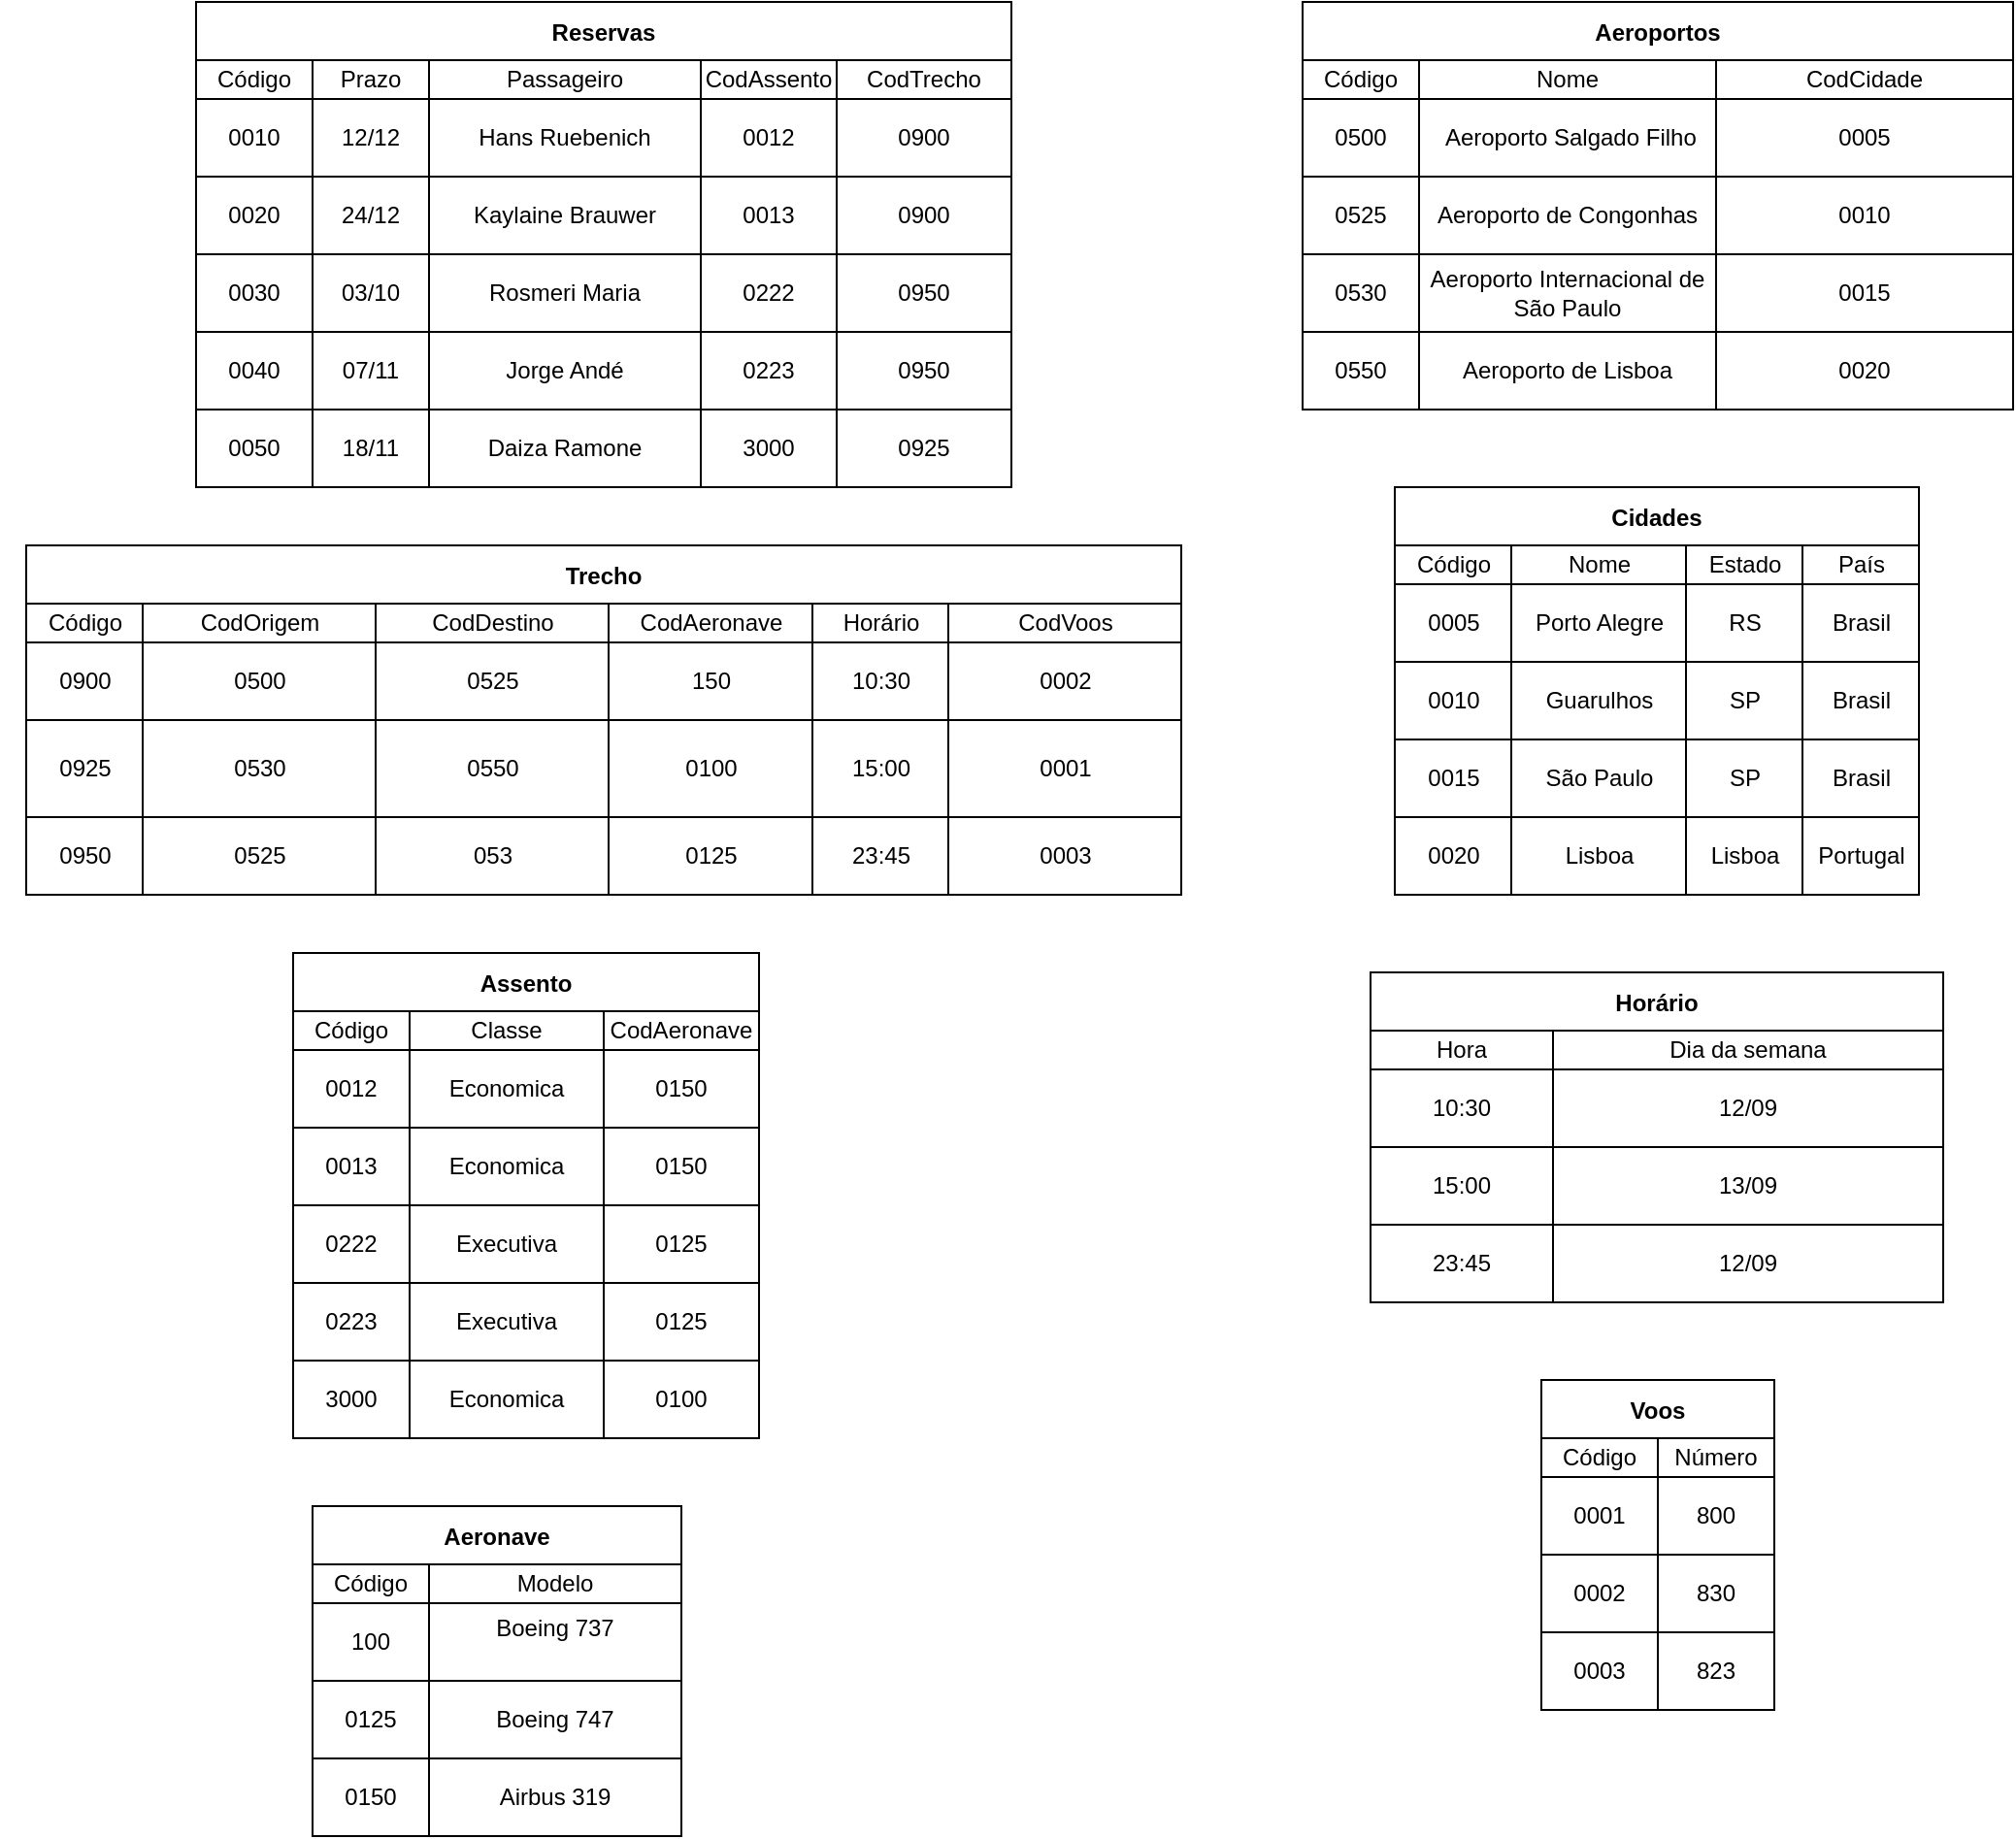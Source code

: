 <mxfile version="14.9.6" type="github">
  <diagram id="dXOyBvdYNV0iGRBSRjgq" name="Page-1">
    <mxGraphModel dx="1187" dy="1837" grid="1" gridSize="10" guides="1" tooltips="1" connect="1" arrows="1" fold="1" page="1" pageScale="1" pageWidth="827" pageHeight="1169" math="0" shadow="0">
      <root>
        <mxCell id="0" />
        <mxCell id="1" parent="0" />
        <mxCell id="HeZseM4yFX7pQYepmPdF-14" value="Reservas" style="shape=table;startSize=30;container=1;collapsible=0;childLayout=tableLayout;fontStyle=1;align=center;pointerEvents=1;" parent="1" vertex="1">
          <mxGeometry x="420" y="-360" width="420" height="250" as="geometry" />
        </mxCell>
        <mxCell id="HeZseM4yFX7pQYepmPdF-58" style="shape=partialRectangle;html=1;whiteSpace=wrap;collapsible=0;dropTarget=0;pointerEvents=0;fillColor=none;top=0;left=0;bottom=0;right=0;points=[[0,0.5],[1,0.5]];portConstraint=eastwest;" parent="HeZseM4yFX7pQYepmPdF-14" vertex="1">
          <mxGeometry y="30" width="420" height="20" as="geometry" />
        </mxCell>
        <mxCell id="HeZseM4yFX7pQYepmPdF-59" value="Código" style="shape=partialRectangle;html=1;whiteSpace=wrap;connectable=0;fillColor=none;top=0;left=0;bottom=0;right=0;overflow=hidden;pointerEvents=1;" parent="HeZseM4yFX7pQYepmPdF-58" vertex="1">
          <mxGeometry width="60" height="20" as="geometry" />
        </mxCell>
        <mxCell id="HeZseM4yFX7pQYepmPdF-60" value="Prazo" style="shape=partialRectangle;html=1;whiteSpace=wrap;connectable=0;fillColor=none;top=0;left=0;bottom=0;right=0;overflow=hidden;pointerEvents=1;" parent="HeZseM4yFX7pQYepmPdF-58" vertex="1">
          <mxGeometry x="60" width="60" height="20" as="geometry" />
        </mxCell>
        <mxCell id="HeZseM4yFX7pQYepmPdF-61" value="Passageiro" style="shape=partialRectangle;html=1;whiteSpace=wrap;connectable=0;fillColor=none;top=0;left=0;bottom=0;right=0;overflow=hidden;pointerEvents=1;" parent="HeZseM4yFX7pQYepmPdF-58" vertex="1">
          <mxGeometry x="120" width="140" height="20" as="geometry" />
        </mxCell>
        <mxCell id="HeZseM4yFX7pQYepmPdF-62" value="CodAssento" style="shape=partialRectangle;html=1;whiteSpace=wrap;connectable=0;fillColor=none;top=0;left=0;bottom=0;right=0;overflow=hidden;pointerEvents=1;" parent="HeZseM4yFX7pQYepmPdF-58" vertex="1">
          <mxGeometry x="260" width="70" height="20" as="geometry" />
        </mxCell>
        <mxCell id="HeZseM4yFX7pQYepmPdF-193" value="CodTrecho" style="shape=partialRectangle;html=1;whiteSpace=wrap;connectable=0;fillColor=none;top=0;left=0;bottom=0;right=0;overflow=hidden;pointerEvents=1;" parent="HeZseM4yFX7pQYepmPdF-58" vertex="1">
          <mxGeometry x="330" width="90" height="20" as="geometry" />
        </mxCell>
        <mxCell id="HeZseM4yFX7pQYepmPdF-15" value="" style="shape=partialRectangle;html=1;whiteSpace=wrap;collapsible=0;dropTarget=0;pointerEvents=0;fillColor=none;top=0;left=0;bottom=0;right=0;points=[[0,0.5],[1,0.5]];portConstraint=eastwest;" parent="HeZseM4yFX7pQYepmPdF-14" vertex="1">
          <mxGeometry y="50" width="420" height="40" as="geometry" />
        </mxCell>
        <mxCell id="HeZseM4yFX7pQYepmPdF-52" value="0010" style="shape=partialRectangle;html=1;whiteSpace=wrap;connectable=0;fillColor=none;top=0;left=0;bottom=0;right=0;overflow=hidden;pointerEvents=1;" parent="HeZseM4yFX7pQYepmPdF-15" vertex="1">
          <mxGeometry width="60" height="40" as="geometry" />
        </mxCell>
        <mxCell id="HeZseM4yFX7pQYepmPdF-55" value="12/12" style="shape=partialRectangle;html=1;whiteSpace=wrap;connectable=0;fillColor=none;top=0;left=0;bottom=0;right=0;overflow=hidden;pointerEvents=1;" parent="HeZseM4yFX7pQYepmPdF-15" vertex="1">
          <mxGeometry x="60" width="60" height="40" as="geometry" />
        </mxCell>
        <mxCell id="HeZseM4yFX7pQYepmPdF-17" value="Hans Ruebenich" style="shape=partialRectangle;html=1;whiteSpace=wrap;connectable=0;fillColor=none;top=0;left=0;bottom=0;right=0;overflow=hidden;pointerEvents=1;" parent="HeZseM4yFX7pQYepmPdF-15" vertex="1">
          <mxGeometry x="120" width="140" height="40" as="geometry" />
        </mxCell>
        <mxCell id="HeZseM4yFX7pQYepmPdF-63" value="0012" style="shape=partialRectangle;html=1;whiteSpace=wrap;connectable=0;fillColor=none;top=0;left=0;bottom=0;right=0;overflow=hidden;pointerEvents=1;" parent="HeZseM4yFX7pQYepmPdF-15" vertex="1">
          <mxGeometry x="260" width="70" height="40" as="geometry" />
        </mxCell>
        <mxCell id="HeZseM4yFX7pQYepmPdF-194" value="0900" style="shape=partialRectangle;html=1;whiteSpace=wrap;connectable=0;fillColor=none;top=0;left=0;bottom=0;right=0;overflow=hidden;pointerEvents=1;" parent="HeZseM4yFX7pQYepmPdF-15" vertex="1">
          <mxGeometry x="330" width="90" height="40" as="geometry" />
        </mxCell>
        <mxCell id="HeZseM4yFX7pQYepmPdF-19" value="" style="shape=partialRectangle;html=1;whiteSpace=wrap;collapsible=0;dropTarget=0;pointerEvents=0;fillColor=none;top=0;left=0;bottom=0;right=0;points=[[0,0.5],[1,0.5]];portConstraint=eastwest;" parent="HeZseM4yFX7pQYepmPdF-14" vertex="1">
          <mxGeometry y="90" width="420" height="40" as="geometry" />
        </mxCell>
        <mxCell id="HeZseM4yFX7pQYepmPdF-53" value="0020" style="shape=partialRectangle;html=1;whiteSpace=wrap;connectable=0;fillColor=none;top=0;left=0;bottom=0;right=0;overflow=hidden;pointerEvents=1;" parent="HeZseM4yFX7pQYepmPdF-19" vertex="1">
          <mxGeometry width="60" height="40" as="geometry" />
        </mxCell>
        <mxCell id="HeZseM4yFX7pQYepmPdF-56" value="24/12" style="shape=partialRectangle;html=1;whiteSpace=wrap;connectable=0;fillColor=none;top=0;left=0;bottom=0;right=0;overflow=hidden;pointerEvents=1;" parent="HeZseM4yFX7pQYepmPdF-19" vertex="1">
          <mxGeometry x="60" width="60" height="40" as="geometry" />
        </mxCell>
        <mxCell id="HeZseM4yFX7pQYepmPdF-21" value="Kaylaine Brauwer" style="shape=partialRectangle;html=1;whiteSpace=wrap;connectable=0;fillColor=none;top=0;left=0;bottom=0;right=0;overflow=hidden;pointerEvents=1;" parent="HeZseM4yFX7pQYepmPdF-19" vertex="1">
          <mxGeometry x="120" width="140" height="40" as="geometry" />
        </mxCell>
        <mxCell id="HeZseM4yFX7pQYepmPdF-64" value="0013" style="shape=partialRectangle;html=1;whiteSpace=wrap;connectable=0;fillColor=none;top=0;left=0;bottom=0;right=0;overflow=hidden;pointerEvents=1;" parent="HeZseM4yFX7pQYepmPdF-19" vertex="1">
          <mxGeometry x="260" width="70" height="40" as="geometry" />
        </mxCell>
        <mxCell id="HeZseM4yFX7pQYepmPdF-195" value="0900" style="shape=partialRectangle;html=1;whiteSpace=wrap;connectable=0;fillColor=none;top=0;left=0;bottom=0;right=0;overflow=hidden;pointerEvents=1;" parent="HeZseM4yFX7pQYepmPdF-19" vertex="1">
          <mxGeometry x="330" width="90" height="40" as="geometry" />
        </mxCell>
        <mxCell id="HeZseM4yFX7pQYepmPdF-212" style="shape=partialRectangle;html=1;whiteSpace=wrap;collapsible=0;dropTarget=0;pointerEvents=0;fillColor=none;top=0;left=0;bottom=0;right=0;points=[[0,0.5],[1,0.5]];portConstraint=eastwest;" parent="HeZseM4yFX7pQYepmPdF-14" vertex="1">
          <mxGeometry y="130" width="420" height="40" as="geometry" />
        </mxCell>
        <mxCell id="HeZseM4yFX7pQYepmPdF-213" value="0030" style="shape=partialRectangle;html=1;whiteSpace=wrap;connectable=0;fillColor=none;top=0;left=0;bottom=0;right=0;overflow=hidden;pointerEvents=1;" parent="HeZseM4yFX7pQYepmPdF-212" vertex="1">
          <mxGeometry width="60" height="40" as="geometry" />
        </mxCell>
        <mxCell id="HeZseM4yFX7pQYepmPdF-214" value="03/10" style="shape=partialRectangle;html=1;whiteSpace=wrap;connectable=0;fillColor=none;top=0;left=0;bottom=0;right=0;overflow=hidden;pointerEvents=1;" parent="HeZseM4yFX7pQYepmPdF-212" vertex="1">
          <mxGeometry x="60" width="60" height="40" as="geometry" />
        </mxCell>
        <mxCell id="HeZseM4yFX7pQYepmPdF-215" value="Rosmeri Maria" style="shape=partialRectangle;html=1;whiteSpace=wrap;connectable=0;fillColor=none;top=0;left=0;bottom=0;right=0;overflow=hidden;pointerEvents=1;" parent="HeZseM4yFX7pQYepmPdF-212" vertex="1">
          <mxGeometry x="120" width="140" height="40" as="geometry" />
        </mxCell>
        <mxCell id="HeZseM4yFX7pQYepmPdF-216" value="0222" style="shape=partialRectangle;html=1;whiteSpace=wrap;connectable=0;fillColor=none;top=0;left=0;bottom=0;right=0;overflow=hidden;pointerEvents=1;" parent="HeZseM4yFX7pQYepmPdF-212" vertex="1">
          <mxGeometry x="260" width="70" height="40" as="geometry" />
        </mxCell>
        <mxCell id="HeZseM4yFX7pQYepmPdF-217" value="0950" style="shape=partialRectangle;html=1;whiteSpace=wrap;connectable=0;fillColor=none;top=0;left=0;bottom=0;right=0;overflow=hidden;pointerEvents=1;" parent="HeZseM4yFX7pQYepmPdF-212" vertex="1">
          <mxGeometry x="330" width="90" height="40" as="geometry" />
        </mxCell>
        <mxCell id="HeZseM4yFX7pQYepmPdF-218" style="shape=partialRectangle;html=1;whiteSpace=wrap;collapsible=0;dropTarget=0;pointerEvents=0;fillColor=none;top=0;left=0;bottom=0;right=0;points=[[0,0.5],[1,0.5]];portConstraint=eastwest;" parent="HeZseM4yFX7pQYepmPdF-14" vertex="1">
          <mxGeometry y="170" width="420" height="40" as="geometry" />
        </mxCell>
        <mxCell id="HeZseM4yFX7pQYepmPdF-219" value="0040" style="shape=partialRectangle;html=1;whiteSpace=wrap;connectable=0;fillColor=none;top=0;left=0;bottom=0;right=0;overflow=hidden;pointerEvents=1;" parent="HeZseM4yFX7pQYepmPdF-218" vertex="1">
          <mxGeometry width="60" height="40" as="geometry" />
        </mxCell>
        <mxCell id="HeZseM4yFX7pQYepmPdF-220" value="07/11" style="shape=partialRectangle;html=1;whiteSpace=wrap;connectable=0;fillColor=none;top=0;left=0;bottom=0;right=0;overflow=hidden;pointerEvents=1;" parent="HeZseM4yFX7pQYepmPdF-218" vertex="1">
          <mxGeometry x="60" width="60" height="40" as="geometry" />
        </mxCell>
        <mxCell id="HeZseM4yFX7pQYepmPdF-221" value="Jorge Andé" style="shape=partialRectangle;html=1;whiteSpace=wrap;connectable=0;fillColor=none;top=0;left=0;bottom=0;right=0;overflow=hidden;pointerEvents=1;" parent="HeZseM4yFX7pQYepmPdF-218" vertex="1">
          <mxGeometry x="120" width="140" height="40" as="geometry" />
        </mxCell>
        <mxCell id="HeZseM4yFX7pQYepmPdF-222" value="0223" style="shape=partialRectangle;html=1;whiteSpace=wrap;connectable=0;fillColor=none;top=0;left=0;bottom=0;right=0;overflow=hidden;pointerEvents=1;" parent="HeZseM4yFX7pQYepmPdF-218" vertex="1">
          <mxGeometry x="260" width="70" height="40" as="geometry" />
        </mxCell>
        <mxCell id="HeZseM4yFX7pQYepmPdF-223" value="0950" style="shape=partialRectangle;html=1;whiteSpace=wrap;connectable=0;fillColor=none;top=0;left=0;bottom=0;right=0;overflow=hidden;pointerEvents=1;" parent="HeZseM4yFX7pQYepmPdF-218" vertex="1">
          <mxGeometry x="330" width="90" height="40" as="geometry" />
        </mxCell>
        <mxCell id="HeZseM4yFX7pQYepmPdF-224" style="shape=partialRectangle;html=1;whiteSpace=wrap;collapsible=0;dropTarget=0;pointerEvents=0;fillColor=none;top=0;left=0;bottom=0;right=0;points=[[0,0.5],[1,0.5]];portConstraint=eastwest;" parent="HeZseM4yFX7pQYepmPdF-14" vertex="1">
          <mxGeometry y="210" width="420" height="40" as="geometry" />
        </mxCell>
        <mxCell id="HeZseM4yFX7pQYepmPdF-225" value="0050" style="shape=partialRectangle;html=1;whiteSpace=wrap;connectable=0;fillColor=none;top=0;left=0;bottom=0;right=0;overflow=hidden;pointerEvents=1;" parent="HeZseM4yFX7pQYepmPdF-224" vertex="1">
          <mxGeometry width="60" height="40" as="geometry" />
        </mxCell>
        <mxCell id="HeZseM4yFX7pQYepmPdF-226" value="18/11" style="shape=partialRectangle;html=1;whiteSpace=wrap;connectable=0;fillColor=none;top=0;left=0;bottom=0;right=0;overflow=hidden;pointerEvents=1;" parent="HeZseM4yFX7pQYepmPdF-224" vertex="1">
          <mxGeometry x="60" width="60" height="40" as="geometry" />
        </mxCell>
        <mxCell id="HeZseM4yFX7pQYepmPdF-227" value="Daiza Ramone" style="shape=partialRectangle;html=1;whiteSpace=wrap;connectable=0;fillColor=none;top=0;left=0;bottom=0;right=0;overflow=hidden;pointerEvents=1;" parent="HeZseM4yFX7pQYepmPdF-224" vertex="1">
          <mxGeometry x="120" width="140" height="40" as="geometry" />
        </mxCell>
        <mxCell id="HeZseM4yFX7pQYepmPdF-228" value="3000" style="shape=partialRectangle;html=1;whiteSpace=wrap;connectable=0;fillColor=none;top=0;left=0;bottom=0;right=0;overflow=hidden;pointerEvents=1;" parent="HeZseM4yFX7pQYepmPdF-224" vertex="1">
          <mxGeometry x="260" width="70" height="40" as="geometry" />
        </mxCell>
        <mxCell id="HeZseM4yFX7pQYepmPdF-229" value="0925" style="shape=partialRectangle;html=1;whiteSpace=wrap;connectable=0;fillColor=none;top=0;left=0;bottom=0;right=0;overflow=hidden;pointerEvents=1;" parent="HeZseM4yFX7pQYepmPdF-224" vertex="1">
          <mxGeometry x="330" width="90" height="40" as="geometry" />
        </mxCell>
        <mxCell id="HeZseM4yFX7pQYepmPdF-31" value="" style="shape=partialRectangle;html=1;whiteSpace=wrap;collapsible=0;dropTarget=0;pointerEvents=0;fillColor=none;top=0;left=0;bottom=0;right=0;points=[[0,0.5],[1,0.5]];portConstraint=eastwest;" parent="1" vertex="1">
          <mxGeometry x="320" y="190" width="180" height="40" as="geometry" />
        </mxCell>
        <mxCell id="HeZseM4yFX7pQYepmPdF-32" value="" style="shape=partialRectangle;html=1;whiteSpace=wrap;connectable=0;fillColor=none;top=0;left=0;bottom=0;right=0;overflow=hidden;pointerEvents=1;" parent="HeZseM4yFX7pQYepmPdF-31" vertex="1">
          <mxGeometry width="60" height="40" as="geometry" />
        </mxCell>
        <mxCell id="HeZseM4yFX7pQYepmPdF-33" value="" style="shape=partialRectangle;html=1;whiteSpace=wrap;connectable=0;fillColor=none;top=0;left=0;bottom=0;right=0;overflow=hidden;pointerEvents=1;" parent="HeZseM4yFX7pQYepmPdF-31" vertex="1">
          <mxGeometry x="60" width="60" height="40" as="geometry" />
        </mxCell>
        <mxCell id="HeZseM4yFX7pQYepmPdF-34" value="" style="shape=partialRectangle;html=1;whiteSpace=wrap;connectable=0;fillColor=none;top=0;left=0;bottom=0;right=0;overflow=hidden;pointerEvents=1;" parent="HeZseM4yFX7pQYepmPdF-31" vertex="1">
          <mxGeometry x="120" width="60" height="40" as="geometry" />
        </mxCell>
        <mxCell id="HeZseM4yFX7pQYepmPdF-48" value="" style="shape=partialRectangle;html=1;whiteSpace=wrap;collapsible=0;dropTarget=0;pointerEvents=0;fillColor=none;top=0;left=0;bottom=0;right=0;points=[[0,0.5],[1,0.5]];portConstraint=eastwest;" parent="1" vertex="1">
          <mxGeometry x="440" y="380" width="180" height="40" as="geometry" />
        </mxCell>
        <mxCell id="HeZseM4yFX7pQYepmPdF-49" value="" style="shape=partialRectangle;html=1;whiteSpace=wrap;connectable=0;fillColor=none;top=0;left=0;bottom=0;right=0;overflow=hidden;pointerEvents=1;" parent="HeZseM4yFX7pQYepmPdF-48" vertex="1">
          <mxGeometry width="60" height="40" as="geometry" />
        </mxCell>
        <mxCell id="HeZseM4yFX7pQYepmPdF-50" value="" style="shape=partialRectangle;html=1;whiteSpace=wrap;connectable=0;fillColor=none;top=0;left=0;bottom=0;right=0;overflow=hidden;pointerEvents=1;" parent="HeZseM4yFX7pQYepmPdF-48" vertex="1">
          <mxGeometry x="60" width="60" height="40" as="geometry" />
        </mxCell>
        <mxCell id="HeZseM4yFX7pQYepmPdF-51" value="" style="shape=partialRectangle;html=1;whiteSpace=wrap;connectable=0;fillColor=none;top=0;left=0;bottom=0;right=0;overflow=hidden;pointerEvents=1;" parent="HeZseM4yFX7pQYepmPdF-48" vertex="1">
          <mxGeometry x="120" width="60" height="40" as="geometry" />
        </mxCell>
        <mxCell id="HeZseM4yFX7pQYepmPdF-65" value="Assento" style="shape=table;startSize=30;container=1;collapsible=0;childLayout=tableLayout;fontStyle=1;align=center;pointerEvents=1;" parent="1" vertex="1">
          <mxGeometry x="470" y="130" width="240" height="250" as="geometry" />
        </mxCell>
        <mxCell id="HeZseM4yFX7pQYepmPdF-66" style="shape=partialRectangle;html=1;whiteSpace=wrap;collapsible=0;dropTarget=0;pointerEvents=0;fillColor=none;top=0;left=0;bottom=0;right=0;points=[[0,0.5],[1,0.5]];portConstraint=eastwest;" parent="HeZseM4yFX7pQYepmPdF-65" vertex="1">
          <mxGeometry y="30" width="240" height="20" as="geometry" />
        </mxCell>
        <mxCell id="HeZseM4yFX7pQYepmPdF-67" value="Código" style="shape=partialRectangle;html=1;whiteSpace=wrap;connectable=0;fillColor=none;top=0;left=0;bottom=0;right=0;overflow=hidden;pointerEvents=1;" parent="HeZseM4yFX7pQYepmPdF-66" vertex="1">
          <mxGeometry width="60" height="20" as="geometry" />
        </mxCell>
        <mxCell id="HeZseM4yFX7pQYepmPdF-68" value="Classe" style="shape=partialRectangle;html=1;whiteSpace=wrap;connectable=0;fillColor=none;top=0;left=0;bottom=0;right=0;overflow=hidden;pointerEvents=1;" parent="HeZseM4yFX7pQYepmPdF-66" vertex="1">
          <mxGeometry x="60" width="100" height="20" as="geometry" />
        </mxCell>
        <mxCell id="HeZseM4yFX7pQYepmPdF-69" value="CodAeronave" style="shape=partialRectangle;html=1;whiteSpace=wrap;connectable=0;fillColor=none;top=0;left=0;bottom=0;right=0;overflow=hidden;pointerEvents=1;" parent="HeZseM4yFX7pQYepmPdF-66" vertex="1">
          <mxGeometry x="160" width="80" height="20" as="geometry" />
        </mxCell>
        <mxCell id="HeZseM4yFX7pQYepmPdF-71" value="" style="shape=partialRectangle;html=1;whiteSpace=wrap;collapsible=0;dropTarget=0;pointerEvents=0;fillColor=none;top=0;left=0;bottom=0;right=0;points=[[0,0.5],[1,0.5]];portConstraint=eastwest;" parent="HeZseM4yFX7pQYepmPdF-65" vertex="1">
          <mxGeometry y="50" width="240" height="40" as="geometry" />
        </mxCell>
        <mxCell id="HeZseM4yFX7pQYepmPdF-72" value="0012" style="shape=partialRectangle;html=1;whiteSpace=wrap;connectable=0;fillColor=none;top=0;left=0;bottom=0;right=0;overflow=hidden;pointerEvents=1;" parent="HeZseM4yFX7pQYepmPdF-71" vertex="1">
          <mxGeometry width="60" height="40" as="geometry" />
        </mxCell>
        <mxCell id="HeZseM4yFX7pQYepmPdF-73" value="Economica" style="shape=partialRectangle;html=1;whiteSpace=wrap;connectable=0;fillColor=none;top=0;left=0;bottom=0;right=0;overflow=hidden;pointerEvents=1;" parent="HeZseM4yFX7pQYepmPdF-71" vertex="1">
          <mxGeometry x="60" width="100" height="40" as="geometry" />
        </mxCell>
        <mxCell id="HeZseM4yFX7pQYepmPdF-74" value="0150" style="shape=partialRectangle;html=1;whiteSpace=wrap;connectable=0;fillColor=none;top=0;left=0;bottom=0;right=0;overflow=hidden;pointerEvents=1;" parent="HeZseM4yFX7pQYepmPdF-71" vertex="1">
          <mxGeometry x="160" width="80" height="40" as="geometry" />
        </mxCell>
        <mxCell id="HeZseM4yFX7pQYepmPdF-76" value="" style="shape=partialRectangle;html=1;whiteSpace=wrap;collapsible=0;dropTarget=0;pointerEvents=0;fillColor=none;top=0;left=0;bottom=0;right=0;points=[[0,0.5],[1,0.5]];portConstraint=eastwest;" parent="HeZseM4yFX7pQYepmPdF-65" vertex="1">
          <mxGeometry y="90" width="240" height="40" as="geometry" />
        </mxCell>
        <mxCell id="HeZseM4yFX7pQYepmPdF-77" value="0013" style="shape=partialRectangle;html=1;whiteSpace=wrap;connectable=0;fillColor=none;top=0;left=0;bottom=0;right=0;overflow=hidden;pointerEvents=1;" parent="HeZseM4yFX7pQYepmPdF-76" vertex="1">
          <mxGeometry width="60" height="40" as="geometry" />
        </mxCell>
        <mxCell id="HeZseM4yFX7pQYepmPdF-78" value="Economica" style="shape=partialRectangle;html=1;whiteSpace=wrap;connectable=0;fillColor=none;top=0;left=0;bottom=0;right=0;overflow=hidden;pointerEvents=1;" parent="HeZseM4yFX7pQYepmPdF-76" vertex="1">
          <mxGeometry x="60" width="100" height="40" as="geometry" />
        </mxCell>
        <mxCell id="HeZseM4yFX7pQYepmPdF-79" value="0150" style="shape=partialRectangle;html=1;whiteSpace=wrap;connectable=0;fillColor=none;top=0;left=0;bottom=0;right=0;overflow=hidden;pointerEvents=1;" parent="HeZseM4yFX7pQYepmPdF-76" vertex="1">
          <mxGeometry x="160" width="80" height="40" as="geometry" />
        </mxCell>
        <mxCell id="HeZseM4yFX7pQYepmPdF-233" style="shape=partialRectangle;html=1;whiteSpace=wrap;collapsible=0;dropTarget=0;pointerEvents=0;fillColor=none;top=0;left=0;bottom=0;right=0;points=[[0,0.5],[1,0.5]];portConstraint=eastwest;" parent="HeZseM4yFX7pQYepmPdF-65" vertex="1">
          <mxGeometry y="130" width="240" height="40" as="geometry" />
        </mxCell>
        <mxCell id="HeZseM4yFX7pQYepmPdF-234" value="0222" style="shape=partialRectangle;html=1;whiteSpace=wrap;connectable=0;fillColor=none;top=0;left=0;bottom=0;right=0;overflow=hidden;pointerEvents=1;" parent="HeZseM4yFX7pQYepmPdF-233" vertex="1">
          <mxGeometry width="60" height="40" as="geometry" />
        </mxCell>
        <mxCell id="HeZseM4yFX7pQYepmPdF-235" value="Executiva" style="shape=partialRectangle;html=1;whiteSpace=wrap;connectable=0;fillColor=none;top=0;left=0;bottom=0;right=0;overflow=hidden;pointerEvents=1;" parent="HeZseM4yFX7pQYepmPdF-233" vertex="1">
          <mxGeometry x="60" width="100" height="40" as="geometry" />
        </mxCell>
        <mxCell id="HeZseM4yFX7pQYepmPdF-236" value="0125" style="shape=partialRectangle;html=1;whiteSpace=wrap;connectable=0;fillColor=none;top=0;left=0;bottom=0;right=0;overflow=hidden;pointerEvents=1;" parent="HeZseM4yFX7pQYepmPdF-233" vertex="1">
          <mxGeometry x="160" width="80" height="40" as="geometry" />
        </mxCell>
        <mxCell id="HeZseM4yFX7pQYepmPdF-237" style="shape=partialRectangle;html=1;whiteSpace=wrap;collapsible=0;dropTarget=0;pointerEvents=0;fillColor=none;top=0;left=0;bottom=0;right=0;points=[[0,0.5],[1,0.5]];portConstraint=eastwest;" parent="HeZseM4yFX7pQYepmPdF-65" vertex="1">
          <mxGeometry y="170" width="240" height="40" as="geometry" />
        </mxCell>
        <mxCell id="HeZseM4yFX7pQYepmPdF-238" value="0223" style="shape=partialRectangle;html=1;whiteSpace=wrap;connectable=0;fillColor=none;top=0;left=0;bottom=0;right=0;overflow=hidden;pointerEvents=1;" parent="HeZseM4yFX7pQYepmPdF-237" vertex="1">
          <mxGeometry width="60" height="40" as="geometry" />
        </mxCell>
        <mxCell id="HeZseM4yFX7pQYepmPdF-239" value="Executiva" style="shape=partialRectangle;html=1;whiteSpace=wrap;connectable=0;fillColor=none;top=0;left=0;bottom=0;right=0;overflow=hidden;pointerEvents=1;" parent="HeZseM4yFX7pQYepmPdF-237" vertex="1">
          <mxGeometry x="60" width="100" height="40" as="geometry" />
        </mxCell>
        <mxCell id="HeZseM4yFX7pQYepmPdF-240" value="0125" style="shape=partialRectangle;html=1;whiteSpace=wrap;connectable=0;fillColor=none;top=0;left=0;bottom=0;right=0;overflow=hidden;pointerEvents=1;" parent="HeZseM4yFX7pQYepmPdF-237" vertex="1">
          <mxGeometry x="160" width="80" height="40" as="geometry" />
        </mxCell>
        <mxCell id="HeZseM4yFX7pQYepmPdF-241" style="shape=partialRectangle;html=1;whiteSpace=wrap;collapsible=0;dropTarget=0;pointerEvents=0;fillColor=none;top=0;left=0;bottom=0;right=0;points=[[0,0.5],[1,0.5]];portConstraint=eastwest;" parent="HeZseM4yFX7pQYepmPdF-65" vertex="1">
          <mxGeometry y="210" width="240" height="40" as="geometry" />
        </mxCell>
        <mxCell id="HeZseM4yFX7pQYepmPdF-242" value="3000" style="shape=partialRectangle;html=1;whiteSpace=wrap;connectable=0;fillColor=none;top=0;left=0;bottom=0;right=0;overflow=hidden;pointerEvents=1;" parent="HeZseM4yFX7pQYepmPdF-241" vertex="1">
          <mxGeometry width="60" height="40" as="geometry" />
        </mxCell>
        <mxCell id="HeZseM4yFX7pQYepmPdF-243" value="Economica" style="shape=partialRectangle;html=1;whiteSpace=wrap;connectable=0;fillColor=none;top=0;left=0;bottom=0;right=0;overflow=hidden;pointerEvents=1;" parent="HeZseM4yFX7pQYepmPdF-241" vertex="1">
          <mxGeometry x="60" width="100" height="40" as="geometry" />
        </mxCell>
        <mxCell id="HeZseM4yFX7pQYepmPdF-244" value="0100" style="shape=partialRectangle;html=1;whiteSpace=wrap;connectable=0;fillColor=none;top=0;left=0;bottom=0;right=0;overflow=hidden;pointerEvents=1;" parent="HeZseM4yFX7pQYepmPdF-241" vertex="1">
          <mxGeometry x="160" width="80" height="40" as="geometry" />
        </mxCell>
        <mxCell id="HeZseM4yFX7pQYepmPdF-81" value="Aeronave" style="shape=table;startSize=30;container=1;collapsible=0;childLayout=tableLayout;fontStyle=1;align=center;pointerEvents=1;" parent="1" vertex="1">
          <mxGeometry x="480" y="415" width="190" height="170" as="geometry" />
        </mxCell>
        <mxCell id="HeZseM4yFX7pQYepmPdF-82" style="shape=partialRectangle;html=1;whiteSpace=wrap;collapsible=0;dropTarget=0;pointerEvents=0;fillColor=none;top=0;left=0;bottom=0;right=0;points=[[0,0.5],[1,0.5]];portConstraint=eastwest;" parent="HeZseM4yFX7pQYepmPdF-81" vertex="1">
          <mxGeometry y="30" width="190" height="20" as="geometry" />
        </mxCell>
        <mxCell id="HeZseM4yFX7pQYepmPdF-83" value="Código" style="shape=partialRectangle;html=1;whiteSpace=wrap;connectable=0;fillColor=none;top=0;left=0;bottom=0;right=0;overflow=hidden;pointerEvents=1;" parent="HeZseM4yFX7pQYepmPdF-82" vertex="1">
          <mxGeometry width="60" height="20" as="geometry" />
        </mxCell>
        <mxCell id="HeZseM4yFX7pQYepmPdF-84" value="Modelo" style="shape=partialRectangle;html=1;whiteSpace=wrap;connectable=0;fillColor=none;top=0;left=0;bottom=0;right=0;overflow=hidden;pointerEvents=1;" parent="HeZseM4yFX7pQYepmPdF-82" vertex="1">
          <mxGeometry x="60" width="130" height="20" as="geometry" />
        </mxCell>
        <mxCell id="HeZseM4yFX7pQYepmPdF-87" value="" style="shape=partialRectangle;html=1;whiteSpace=wrap;collapsible=0;dropTarget=0;pointerEvents=0;fillColor=none;top=0;left=0;bottom=0;right=0;points=[[0,0.5],[1,0.5]];portConstraint=eastwest;" parent="HeZseM4yFX7pQYepmPdF-81" vertex="1">
          <mxGeometry y="50" width="190" height="40" as="geometry" />
        </mxCell>
        <mxCell id="HeZseM4yFX7pQYepmPdF-88" value="100" style="shape=partialRectangle;html=1;whiteSpace=wrap;connectable=0;fillColor=none;top=0;left=0;bottom=0;right=0;overflow=hidden;pointerEvents=1;" parent="HeZseM4yFX7pQYepmPdF-87" vertex="1">
          <mxGeometry width="60" height="40" as="geometry" />
        </mxCell>
        <mxCell id="HeZseM4yFX7pQYepmPdF-89" value="&lt;div&gt;Boeing 737&lt;/div&gt;&lt;div&gt;&lt;br&gt;&lt;/div&gt;" style="shape=partialRectangle;html=1;whiteSpace=wrap;connectable=0;fillColor=none;top=0;left=0;bottom=0;right=0;overflow=hidden;pointerEvents=1;" parent="HeZseM4yFX7pQYepmPdF-87" vertex="1">
          <mxGeometry x="60" width="130" height="40" as="geometry" />
        </mxCell>
        <mxCell id="HeZseM4yFX7pQYepmPdF-92" value="" style="shape=partialRectangle;html=1;whiteSpace=wrap;collapsible=0;dropTarget=0;pointerEvents=0;fillColor=none;top=0;left=0;bottom=0;right=0;points=[[0,0.5],[1,0.5]];portConstraint=eastwest;" parent="HeZseM4yFX7pQYepmPdF-81" vertex="1">
          <mxGeometry y="90" width="190" height="40" as="geometry" />
        </mxCell>
        <mxCell id="HeZseM4yFX7pQYepmPdF-93" value="0125" style="shape=partialRectangle;html=1;whiteSpace=wrap;connectable=0;fillColor=none;top=0;left=0;bottom=0;right=0;overflow=hidden;pointerEvents=1;" parent="HeZseM4yFX7pQYepmPdF-92" vertex="1">
          <mxGeometry width="60" height="40" as="geometry" />
        </mxCell>
        <mxCell id="HeZseM4yFX7pQYepmPdF-94" value="Boeing 747" style="shape=partialRectangle;html=1;whiteSpace=wrap;connectable=0;fillColor=none;top=0;left=0;bottom=0;right=0;overflow=hidden;pointerEvents=1;" parent="HeZseM4yFX7pQYepmPdF-92" vertex="1">
          <mxGeometry x="60" width="130" height="40" as="geometry" />
        </mxCell>
        <mxCell id="HeZseM4yFX7pQYepmPdF-271" style="shape=partialRectangle;html=1;whiteSpace=wrap;collapsible=0;dropTarget=0;pointerEvents=0;fillColor=none;top=0;left=0;bottom=0;right=0;points=[[0,0.5],[1,0.5]];portConstraint=eastwest;" parent="HeZseM4yFX7pQYepmPdF-81" vertex="1">
          <mxGeometry y="130" width="190" height="40" as="geometry" />
        </mxCell>
        <mxCell id="HeZseM4yFX7pQYepmPdF-272" value="0150" style="shape=partialRectangle;html=1;whiteSpace=wrap;connectable=0;fillColor=none;top=0;left=0;bottom=0;right=0;overflow=hidden;pointerEvents=1;" parent="HeZseM4yFX7pQYepmPdF-271" vertex="1">
          <mxGeometry width="60" height="40" as="geometry" />
        </mxCell>
        <mxCell id="HeZseM4yFX7pQYepmPdF-273" value="Airbus 319" style="shape=partialRectangle;html=1;whiteSpace=wrap;connectable=0;fillColor=none;top=0;left=0;bottom=0;right=0;overflow=hidden;pointerEvents=1;" parent="HeZseM4yFX7pQYepmPdF-271" vertex="1">
          <mxGeometry x="60" width="130" height="40" as="geometry" />
        </mxCell>
        <mxCell id="HeZseM4yFX7pQYepmPdF-97" value="Trecho" style="shape=table;startSize=30;container=1;collapsible=0;childLayout=tableLayout;fontStyle=1;align=center;pointerEvents=1;" parent="1" vertex="1">
          <mxGeometry x="332.5" y="-80" width="595" height="180" as="geometry" />
        </mxCell>
        <mxCell id="HeZseM4yFX7pQYepmPdF-98" style="shape=partialRectangle;html=1;whiteSpace=wrap;collapsible=0;dropTarget=0;pointerEvents=0;fillColor=none;top=0;left=0;bottom=0;right=0;points=[[0,0.5],[1,0.5]];portConstraint=eastwest;" parent="HeZseM4yFX7pQYepmPdF-97" vertex="1">
          <mxGeometry y="30" width="595" height="20" as="geometry" />
        </mxCell>
        <mxCell id="HeZseM4yFX7pQYepmPdF-285" value="Código" style="shape=partialRectangle;html=1;whiteSpace=wrap;connectable=0;fillColor=none;top=0;left=0;bottom=0;right=0;overflow=hidden;pointerEvents=1;" parent="HeZseM4yFX7pQYepmPdF-98" vertex="1">
          <mxGeometry width="60" height="20" as="geometry" />
        </mxCell>
        <mxCell id="HeZseM4yFX7pQYepmPdF-99" value="CodOrigem" style="shape=partialRectangle;html=1;whiteSpace=wrap;connectable=0;fillColor=none;top=0;left=0;bottom=0;right=0;overflow=hidden;pointerEvents=1;" parent="HeZseM4yFX7pQYepmPdF-98" vertex="1">
          <mxGeometry x="60" width="120" height="20" as="geometry" />
        </mxCell>
        <mxCell id="HeZseM4yFX7pQYepmPdF-100" value="CodDestino" style="shape=partialRectangle;html=1;whiteSpace=wrap;connectable=0;fillColor=none;top=0;left=0;bottom=0;right=0;overflow=hidden;pointerEvents=1;" parent="HeZseM4yFX7pQYepmPdF-98" vertex="1">
          <mxGeometry x="180" width="120" height="20" as="geometry" />
        </mxCell>
        <mxCell id="HeZseM4yFX7pQYepmPdF-101" value="CodAeronave" style="shape=partialRectangle;html=1;whiteSpace=wrap;connectable=0;fillColor=none;top=0;left=0;bottom=0;right=0;overflow=hidden;pointerEvents=1;" parent="HeZseM4yFX7pQYepmPdF-98" vertex="1">
          <mxGeometry x="300" width="105" height="20" as="geometry" />
        </mxCell>
        <mxCell id="HeZseM4yFX7pQYepmPdF-102" value="Horário" style="shape=partialRectangle;html=1;whiteSpace=wrap;connectable=0;fillColor=none;top=0;left=0;bottom=0;right=0;overflow=hidden;pointerEvents=1;" parent="HeZseM4yFX7pQYepmPdF-98" vertex="1">
          <mxGeometry x="405" width="70" height="20" as="geometry" />
        </mxCell>
        <mxCell id="HeZseM4yFX7pQYepmPdF-196" value="CodVoos" style="shape=partialRectangle;html=1;whiteSpace=wrap;connectable=0;fillColor=none;top=0;left=0;bottom=0;right=0;overflow=hidden;pointerEvents=1;" parent="HeZseM4yFX7pQYepmPdF-98" vertex="1">
          <mxGeometry x="475" width="120" height="20" as="geometry" />
        </mxCell>
        <mxCell id="HeZseM4yFX7pQYepmPdF-103" value="" style="shape=partialRectangle;html=1;whiteSpace=wrap;collapsible=0;dropTarget=0;pointerEvents=0;fillColor=none;top=0;left=0;bottom=0;right=0;points=[[0,0.5],[1,0.5]];portConstraint=eastwest;" parent="HeZseM4yFX7pQYepmPdF-97" vertex="1">
          <mxGeometry y="50" width="595" height="40" as="geometry" />
        </mxCell>
        <mxCell id="HeZseM4yFX7pQYepmPdF-286" value="0900" style="shape=partialRectangle;html=1;whiteSpace=wrap;connectable=0;fillColor=none;top=0;left=0;bottom=0;right=0;overflow=hidden;pointerEvents=1;" parent="HeZseM4yFX7pQYepmPdF-103" vertex="1">
          <mxGeometry width="60" height="40" as="geometry" />
        </mxCell>
        <mxCell id="HeZseM4yFX7pQYepmPdF-104" value="0500" style="shape=partialRectangle;html=1;whiteSpace=wrap;connectable=0;fillColor=none;top=0;left=0;bottom=0;right=0;overflow=hidden;pointerEvents=1;" parent="HeZseM4yFX7pQYepmPdF-103" vertex="1">
          <mxGeometry x="60" width="120" height="40" as="geometry" />
        </mxCell>
        <mxCell id="HeZseM4yFX7pQYepmPdF-105" value="0525" style="shape=partialRectangle;html=1;whiteSpace=wrap;connectable=0;fillColor=none;top=0;left=0;bottom=0;right=0;overflow=hidden;pointerEvents=1;" parent="HeZseM4yFX7pQYepmPdF-103" vertex="1">
          <mxGeometry x="180" width="120" height="40" as="geometry" />
        </mxCell>
        <mxCell id="HeZseM4yFX7pQYepmPdF-106" value="150" style="shape=partialRectangle;html=1;whiteSpace=wrap;connectable=0;fillColor=none;top=0;left=0;bottom=0;right=0;overflow=hidden;pointerEvents=1;" parent="HeZseM4yFX7pQYepmPdF-103" vertex="1">
          <mxGeometry x="300" width="105" height="40" as="geometry" />
        </mxCell>
        <mxCell id="HeZseM4yFX7pQYepmPdF-107" value="10:30" style="shape=partialRectangle;html=1;whiteSpace=wrap;connectable=0;fillColor=none;top=0;left=0;bottom=0;right=0;overflow=hidden;pointerEvents=1;" parent="HeZseM4yFX7pQYepmPdF-103" vertex="1">
          <mxGeometry x="405" width="70" height="40" as="geometry" />
        </mxCell>
        <mxCell id="HeZseM4yFX7pQYepmPdF-197" value="0002" style="shape=partialRectangle;html=1;whiteSpace=wrap;connectable=0;fillColor=none;top=0;left=0;bottom=0;right=0;overflow=hidden;pointerEvents=1;" parent="HeZseM4yFX7pQYepmPdF-103" vertex="1">
          <mxGeometry x="475" width="120" height="40" as="geometry" />
        </mxCell>
        <mxCell id="HeZseM4yFX7pQYepmPdF-108" value="" style="shape=partialRectangle;html=1;whiteSpace=wrap;collapsible=0;dropTarget=0;pointerEvents=0;fillColor=none;top=0;left=0;bottom=0;right=0;points=[[0,0.5],[1,0.5]];portConstraint=eastwest;" parent="HeZseM4yFX7pQYepmPdF-97" vertex="1">
          <mxGeometry y="90" width="595" height="50" as="geometry" />
        </mxCell>
        <mxCell id="HeZseM4yFX7pQYepmPdF-287" value="0925" style="shape=partialRectangle;html=1;whiteSpace=wrap;connectable=0;fillColor=none;top=0;left=0;bottom=0;right=0;overflow=hidden;pointerEvents=1;" parent="HeZseM4yFX7pQYepmPdF-108" vertex="1">
          <mxGeometry width="60" height="50" as="geometry" />
        </mxCell>
        <mxCell id="HeZseM4yFX7pQYepmPdF-109" value="0530" style="shape=partialRectangle;html=1;whiteSpace=wrap;connectable=0;fillColor=none;top=0;left=0;bottom=0;right=0;overflow=hidden;pointerEvents=1;" parent="HeZseM4yFX7pQYepmPdF-108" vertex="1">
          <mxGeometry x="60" width="120" height="50" as="geometry" />
        </mxCell>
        <mxCell id="HeZseM4yFX7pQYepmPdF-110" value="0550" style="shape=partialRectangle;html=1;whiteSpace=wrap;connectable=0;fillColor=none;top=0;left=0;bottom=0;right=0;overflow=hidden;pointerEvents=1;" parent="HeZseM4yFX7pQYepmPdF-108" vertex="1">
          <mxGeometry x="180" width="120" height="50" as="geometry" />
        </mxCell>
        <mxCell id="HeZseM4yFX7pQYepmPdF-111" value="0100" style="shape=partialRectangle;html=1;whiteSpace=wrap;connectable=0;fillColor=none;top=0;left=0;bottom=0;right=0;overflow=hidden;pointerEvents=1;" parent="HeZseM4yFX7pQYepmPdF-108" vertex="1">
          <mxGeometry x="300" width="105" height="50" as="geometry" />
        </mxCell>
        <mxCell id="HeZseM4yFX7pQYepmPdF-112" value="15:00" style="shape=partialRectangle;html=1;whiteSpace=wrap;connectable=0;fillColor=none;top=0;left=0;bottom=0;right=0;overflow=hidden;pointerEvents=1;" parent="HeZseM4yFX7pQYepmPdF-108" vertex="1">
          <mxGeometry x="405" width="70" height="50" as="geometry" />
        </mxCell>
        <mxCell id="HeZseM4yFX7pQYepmPdF-198" value="0001" style="shape=partialRectangle;html=1;whiteSpace=wrap;connectable=0;fillColor=none;top=0;left=0;bottom=0;right=0;overflow=hidden;pointerEvents=1;" parent="HeZseM4yFX7pQYepmPdF-108" vertex="1">
          <mxGeometry x="475" width="120" height="50" as="geometry" />
        </mxCell>
        <mxCell id="HeZseM4yFX7pQYepmPdF-291" style="shape=partialRectangle;html=1;whiteSpace=wrap;collapsible=0;dropTarget=0;pointerEvents=0;fillColor=none;top=0;left=0;bottom=0;right=0;points=[[0,0.5],[1,0.5]];portConstraint=eastwest;" parent="HeZseM4yFX7pQYepmPdF-97" vertex="1">
          <mxGeometry y="140" width="595" height="40" as="geometry" />
        </mxCell>
        <mxCell id="HeZseM4yFX7pQYepmPdF-292" value="0950" style="shape=partialRectangle;html=1;whiteSpace=wrap;connectable=0;fillColor=none;top=0;left=0;bottom=0;right=0;overflow=hidden;pointerEvents=1;" parent="HeZseM4yFX7pQYepmPdF-291" vertex="1">
          <mxGeometry width="60" height="40" as="geometry" />
        </mxCell>
        <mxCell id="HeZseM4yFX7pQYepmPdF-293" value="0525" style="shape=partialRectangle;html=1;whiteSpace=wrap;connectable=0;fillColor=none;top=0;left=0;bottom=0;right=0;overflow=hidden;pointerEvents=1;" parent="HeZseM4yFX7pQYepmPdF-291" vertex="1">
          <mxGeometry x="60" width="120" height="40" as="geometry" />
        </mxCell>
        <mxCell id="HeZseM4yFX7pQYepmPdF-294" value="053" style="shape=partialRectangle;html=1;whiteSpace=wrap;connectable=0;fillColor=none;top=0;left=0;bottom=0;right=0;overflow=hidden;pointerEvents=1;" parent="HeZseM4yFX7pQYepmPdF-291" vertex="1">
          <mxGeometry x="180" width="120" height="40" as="geometry" />
        </mxCell>
        <mxCell id="HeZseM4yFX7pQYepmPdF-295" value="0125" style="shape=partialRectangle;html=1;whiteSpace=wrap;connectable=0;fillColor=none;top=0;left=0;bottom=0;right=0;overflow=hidden;pointerEvents=1;" parent="HeZseM4yFX7pQYepmPdF-291" vertex="1">
          <mxGeometry x="300" width="105" height="40" as="geometry" />
        </mxCell>
        <mxCell id="HeZseM4yFX7pQYepmPdF-296" value="23:45" style="shape=partialRectangle;html=1;whiteSpace=wrap;connectable=0;fillColor=none;top=0;left=0;bottom=0;right=0;overflow=hidden;pointerEvents=1;" parent="HeZseM4yFX7pQYepmPdF-291" vertex="1">
          <mxGeometry x="405" width="70" height="40" as="geometry" />
        </mxCell>
        <mxCell id="HeZseM4yFX7pQYepmPdF-297" value="0003" style="shape=partialRectangle;html=1;whiteSpace=wrap;connectable=0;fillColor=none;top=0;left=0;bottom=0;right=0;overflow=hidden;pointerEvents=1;" parent="HeZseM4yFX7pQYepmPdF-291" vertex="1">
          <mxGeometry x="475" width="120" height="40" as="geometry" />
        </mxCell>
        <mxCell id="HeZseM4yFX7pQYepmPdF-113" value="Cidades" style="shape=table;startSize=30;container=1;collapsible=0;childLayout=tableLayout;fontStyle=1;align=center;pointerEvents=1;" parent="1" vertex="1">
          <mxGeometry x="1037.5" y="-110" width="270" height="210" as="geometry" />
        </mxCell>
        <mxCell id="HeZseM4yFX7pQYepmPdF-114" style="shape=partialRectangle;html=1;whiteSpace=wrap;collapsible=0;dropTarget=0;pointerEvents=0;fillColor=none;top=0;left=0;bottom=0;right=0;points=[[0,0.5],[1,0.5]];portConstraint=eastwest;" parent="HeZseM4yFX7pQYepmPdF-113" vertex="1">
          <mxGeometry y="30" width="270" height="20" as="geometry" />
        </mxCell>
        <mxCell id="HeZseM4yFX7pQYepmPdF-115" value="Código" style="shape=partialRectangle;html=1;whiteSpace=wrap;connectable=0;fillColor=none;top=0;left=0;bottom=0;right=0;overflow=hidden;pointerEvents=1;" parent="HeZseM4yFX7pQYepmPdF-114" vertex="1">
          <mxGeometry width="60" height="20" as="geometry" />
        </mxCell>
        <mxCell id="HeZseM4yFX7pQYepmPdF-116" value="Nome" style="shape=partialRectangle;html=1;whiteSpace=wrap;connectable=0;fillColor=none;top=0;left=0;bottom=0;right=0;overflow=hidden;pointerEvents=1;" parent="HeZseM4yFX7pQYepmPdF-114" vertex="1">
          <mxGeometry x="60" width="90" height="20" as="geometry" />
        </mxCell>
        <mxCell id="HeZseM4yFX7pQYepmPdF-117" value="Estado" style="shape=partialRectangle;html=1;whiteSpace=wrap;connectable=0;fillColor=none;top=0;left=0;bottom=0;right=0;overflow=hidden;pointerEvents=1;" parent="HeZseM4yFX7pQYepmPdF-114" vertex="1">
          <mxGeometry x="150" width="60" height="20" as="geometry" />
        </mxCell>
        <mxCell id="HeZseM4yFX7pQYepmPdF-118" value="País" style="shape=partialRectangle;html=1;whiteSpace=wrap;connectable=0;fillColor=none;top=0;left=0;bottom=0;right=0;overflow=hidden;pointerEvents=1;" parent="HeZseM4yFX7pQYepmPdF-114" vertex="1">
          <mxGeometry x="210" width="60" height="20" as="geometry" />
        </mxCell>
        <mxCell id="HeZseM4yFX7pQYepmPdF-119" value="" style="shape=partialRectangle;html=1;whiteSpace=wrap;collapsible=0;dropTarget=0;pointerEvents=0;fillColor=none;top=0;left=0;bottom=0;right=0;points=[[0,0.5],[1,0.5]];portConstraint=eastwest;" parent="HeZseM4yFX7pQYepmPdF-113" vertex="1">
          <mxGeometry y="50" width="270" height="40" as="geometry" />
        </mxCell>
        <mxCell id="HeZseM4yFX7pQYepmPdF-120" value="0005" style="shape=partialRectangle;html=1;whiteSpace=wrap;connectable=0;fillColor=none;top=0;left=0;bottom=0;right=0;overflow=hidden;pointerEvents=1;" parent="HeZseM4yFX7pQYepmPdF-119" vertex="1">
          <mxGeometry width="60" height="40" as="geometry" />
        </mxCell>
        <mxCell id="HeZseM4yFX7pQYepmPdF-121" value="Porto Alegre" style="shape=partialRectangle;html=1;whiteSpace=wrap;connectable=0;fillColor=none;top=0;left=0;bottom=0;right=0;overflow=hidden;pointerEvents=1;" parent="HeZseM4yFX7pQYepmPdF-119" vertex="1">
          <mxGeometry x="60" width="90" height="40" as="geometry" />
        </mxCell>
        <mxCell id="HeZseM4yFX7pQYepmPdF-122" value="RS" style="shape=partialRectangle;html=1;whiteSpace=wrap;connectable=0;fillColor=none;top=0;left=0;bottom=0;right=0;overflow=hidden;pointerEvents=1;" parent="HeZseM4yFX7pQYepmPdF-119" vertex="1">
          <mxGeometry x="150" width="60" height="40" as="geometry" />
        </mxCell>
        <mxCell id="HeZseM4yFX7pQYepmPdF-123" value="Brasil" style="shape=partialRectangle;html=1;whiteSpace=wrap;connectable=0;fillColor=none;top=0;left=0;bottom=0;right=0;overflow=hidden;pointerEvents=1;" parent="HeZseM4yFX7pQYepmPdF-119" vertex="1">
          <mxGeometry x="210" width="60" height="40" as="geometry" />
        </mxCell>
        <mxCell id="HeZseM4yFX7pQYepmPdF-124" value="" style="shape=partialRectangle;html=1;whiteSpace=wrap;collapsible=0;dropTarget=0;pointerEvents=0;fillColor=none;top=0;left=0;bottom=0;right=0;points=[[0,0.5],[1,0.5]];portConstraint=eastwest;" parent="HeZseM4yFX7pQYepmPdF-113" vertex="1">
          <mxGeometry y="90" width="270" height="40" as="geometry" />
        </mxCell>
        <mxCell id="HeZseM4yFX7pQYepmPdF-125" value="0010" style="shape=partialRectangle;html=1;whiteSpace=wrap;connectable=0;fillColor=none;top=0;left=0;bottom=0;right=0;overflow=hidden;pointerEvents=1;" parent="HeZseM4yFX7pQYepmPdF-124" vertex="1">
          <mxGeometry width="60" height="40" as="geometry" />
        </mxCell>
        <mxCell id="HeZseM4yFX7pQYepmPdF-126" value="Guarulhos" style="shape=partialRectangle;html=1;whiteSpace=wrap;connectable=0;fillColor=none;top=0;left=0;bottom=0;right=0;overflow=hidden;pointerEvents=1;" parent="HeZseM4yFX7pQYepmPdF-124" vertex="1">
          <mxGeometry x="60" width="90" height="40" as="geometry" />
        </mxCell>
        <mxCell id="HeZseM4yFX7pQYepmPdF-127" value="SP" style="shape=partialRectangle;html=1;whiteSpace=wrap;connectable=0;fillColor=none;top=0;left=0;bottom=0;right=0;overflow=hidden;pointerEvents=1;" parent="HeZseM4yFX7pQYepmPdF-124" vertex="1">
          <mxGeometry x="150" width="60" height="40" as="geometry" />
        </mxCell>
        <mxCell id="HeZseM4yFX7pQYepmPdF-128" value="Brasil" style="shape=partialRectangle;html=1;whiteSpace=wrap;connectable=0;fillColor=none;top=0;left=0;bottom=0;right=0;overflow=hidden;pointerEvents=1;" parent="HeZseM4yFX7pQYepmPdF-124" vertex="1">
          <mxGeometry x="210" width="60" height="40" as="geometry" />
        </mxCell>
        <mxCell id="HeZseM4yFX7pQYepmPdF-325" style="shape=partialRectangle;html=1;whiteSpace=wrap;collapsible=0;dropTarget=0;pointerEvents=0;fillColor=none;top=0;left=0;bottom=0;right=0;points=[[0,0.5],[1,0.5]];portConstraint=eastwest;" parent="HeZseM4yFX7pQYepmPdF-113" vertex="1">
          <mxGeometry y="130" width="270" height="40" as="geometry" />
        </mxCell>
        <mxCell id="HeZseM4yFX7pQYepmPdF-326" value="0015" style="shape=partialRectangle;html=1;whiteSpace=wrap;connectable=0;fillColor=none;top=0;left=0;bottom=0;right=0;overflow=hidden;pointerEvents=1;" parent="HeZseM4yFX7pQYepmPdF-325" vertex="1">
          <mxGeometry width="60" height="40" as="geometry" />
        </mxCell>
        <mxCell id="HeZseM4yFX7pQYepmPdF-327" value="São Paulo" style="shape=partialRectangle;html=1;whiteSpace=wrap;connectable=0;fillColor=none;top=0;left=0;bottom=0;right=0;overflow=hidden;pointerEvents=1;" parent="HeZseM4yFX7pQYepmPdF-325" vertex="1">
          <mxGeometry x="60" width="90" height="40" as="geometry" />
        </mxCell>
        <mxCell id="HeZseM4yFX7pQYepmPdF-328" value="SP" style="shape=partialRectangle;html=1;whiteSpace=wrap;connectable=0;fillColor=none;top=0;left=0;bottom=0;right=0;overflow=hidden;pointerEvents=1;" parent="HeZseM4yFX7pQYepmPdF-325" vertex="1">
          <mxGeometry x="150" width="60" height="40" as="geometry" />
        </mxCell>
        <mxCell id="HeZseM4yFX7pQYepmPdF-329" value="Brasil" style="shape=partialRectangle;html=1;whiteSpace=wrap;connectable=0;fillColor=none;top=0;left=0;bottom=0;right=0;overflow=hidden;pointerEvents=1;" parent="HeZseM4yFX7pQYepmPdF-325" vertex="1">
          <mxGeometry x="210" width="60" height="40" as="geometry" />
        </mxCell>
        <mxCell id="HeZseM4yFX7pQYepmPdF-330" style="shape=partialRectangle;html=1;whiteSpace=wrap;collapsible=0;dropTarget=0;pointerEvents=0;fillColor=none;top=0;left=0;bottom=0;right=0;points=[[0,0.5],[1,0.5]];portConstraint=eastwest;" parent="HeZseM4yFX7pQYepmPdF-113" vertex="1">
          <mxGeometry y="170" width="270" height="40" as="geometry" />
        </mxCell>
        <mxCell id="HeZseM4yFX7pQYepmPdF-331" value="0020" style="shape=partialRectangle;html=1;whiteSpace=wrap;connectable=0;fillColor=none;top=0;left=0;bottom=0;right=0;overflow=hidden;pointerEvents=1;" parent="HeZseM4yFX7pQYepmPdF-330" vertex="1">
          <mxGeometry width="60" height="40" as="geometry" />
        </mxCell>
        <mxCell id="HeZseM4yFX7pQYepmPdF-332" value="Lisboa" style="shape=partialRectangle;html=1;whiteSpace=wrap;connectable=0;fillColor=none;top=0;left=0;bottom=0;right=0;overflow=hidden;pointerEvents=1;" parent="HeZseM4yFX7pQYepmPdF-330" vertex="1">
          <mxGeometry x="60" width="90" height="40" as="geometry" />
        </mxCell>
        <mxCell id="HeZseM4yFX7pQYepmPdF-333" value="Lisboa" style="shape=partialRectangle;html=1;whiteSpace=wrap;connectable=0;fillColor=none;top=0;left=0;bottom=0;right=0;overflow=hidden;pointerEvents=1;" parent="HeZseM4yFX7pQYepmPdF-330" vertex="1">
          <mxGeometry x="150" width="60" height="40" as="geometry" />
        </mxCell>
        <mxCell id="HeZseM4yFX7pQYepmPdF-334" value="Portugal" style="shape=partialRectangle;html=1;whiteSpace=wrap;connectable=0;fillColor=none;top=0;left=0;bottom=0;right=0;overflow=hidden;pointerEvents=1;" parent="HeZseM4yFX7pQYepmPdF-330" vertex="1">
          <mxGeometry x="210" width="60" height="40" as="geometry" />
        </mxCell>
        <mxCell id="HeZseM4yFX7pQYepmPdF-161" value="Aeroportos" style="shape=table;startSize=30;container=1;collapsible=0;childLayout=tableLayout;fontStyle=1;align=center;pointerEvents=1;" parent="1" vertex="1">
          <mxGeometry x="990" y="-360" width="366" height="210" as="geometry" />
        </mxCell>
        <mxCell id="HeZseM4yFX7pQYepmPdF-162" style="shape=partialRectangle;html=1;whiteSpace=wrap;collapsible=0;dropTarget=0;pointerEvents=0;fillColor=none;top=0;left=0;bottom=0;right=0;points=[[0,0.5],[1,0.5]];portConstraint=eastwest;" parent="HeZseM4yFX7pQYepmPdF-161" vertex="1">
          <mxGeometry y="30" width="366" height="20" as="geometry" />
        </mxCell>
        <mxCell id="HeZseM4yFX7pQYepmPdF-163" value="Código" style="shape=partialRectangle;html=1;whiteSpace=wrap;connectable=0;fillColor=none;top=0;left=0;bottom=0;right=0;overflow=hidden;pointerEvents=1;" parent="HeZseM4yFX7pQYepmPdF-162" vertex="1">
          <mxGeometry width="60" height="20" as="geometry" />
        </mxCell>
        <mxCell id="HeZseM4yFX7pQYepmPdF-164" value="Nome" style="shape=partialRectangle;html=1;whiteSpace=wrap;connectable=0;fillColor=none;top=0;left=0;bottom=0;right=0;overflow=hidden;pointerEvents=1;" parent="HeZseM4yFX7pQYepmPdF-162" vertex="1">
          <mxGeometry x="60" width="153" height="20" as="geometry" />
        </mxCell>
        <mxCell id="HeZseM4yFX7pQYepmPdF-304" value="CodCidade" style="shape=partialRectangle;html=1;whiteSpace=wrap;connectable=0;fillColor=none;top=0;left=0;bottom=0;right=0;overflow=hidden;pointerEvents=1;" parent="HeZseM4yFX7pQYepmPdF-162" vertex="1">
          <mxGeometry x="213" width="153" height="20" as="geometry" />
        </mxCell>
        <mxCell id="HeZseM4yFX7pQYepmPdF-167" value="" style="shape=partialRectangle;html=1;whiteSpace=wrap;collapsible=0;dropTarget=0;pointerEvents=0;fillColor=none;top=0;left=0;bottom=0;right=0;points=[[0,0.5],[1,0.5]];portConstraint=eastwest;" parent="HeZseM4yFX7pQYepmPdF-161" vertex="1">
          <mxGeometry y="50" width="366" height="40" as="geometry" />
        </mxCell>
        <mxCell id="HeZseM4yFX7pQYepmPdF-168" value="0500" style="shape=partialRectangle;html=1;whiteSpace=wrap;connectable=0;fillColor=none;top=0;left=0;bottom=0;right=0;overflow=hidden;pointerEvents=1;" parent="HeZseM4yFX7pQYepmPdF-167" vertex="1">
          <mxGeometry width="60" height="40" as="geometry" />
        </mxCell>
        <mxCell id="HeZseM4yFX7pQYepmPdF-169" value="&amp;nbsp;Aeroporto Salgado Filho" style="shape=partialRectangle;html=1;whiteSpace=wrap;connectable=0;fillColor=none;top=0;left=0;bottom=0;right=0;overflow=hidden;pointerEvents=1;" parent="HeZseM4yFX7pQYepmPdF-167" vertex="1">
          <mxGeometry x="60" width="153" height="40" as="geometry" />
        </mxCell>
        <mxCell id="HeZseM4yFX7pQYepmPdF-305" value="0005" style="shape=partialRectangle;html=1;whiteSpace=wrap;connectable=0;fillColor=none;top=0;left=0;bottom=0;right=0;overflow=hidden;pointerEvents=1;" parent="HeZseM4yFX7pQYepmPdF-167" vertex="1">
          <mxGeometry x="213" width="153" height="40" as="geometry" />
        </mxCell>
        <mxCell id="HeZseM4yFX7pQYepmPdF-172" value="" style="shape=partialRectangle;html=1;whiteSpace=wrap;collapsible=0;dropTarget=0;pointerEvents=0;fillColor=none;top=0;left=0;bottom=0;right=0;points=[[0,0.5],[1,0.5]];portConstraint=eastwest;" parent="HeZseM4yFX7pQYepmPdF-161" vertex="1">
          <mxGeometry y="90" width="366" height="40" as="geometry" />
        </mxCell>
        <mxCell id="HeZseM4yFX7pQYepmPdF-173" value="0525" style="shape=partialRectangle;html=1;whiteSpace=wrap;connectable=0;fillColor=none;top=0;left=0;bottom=0;right=0;overflow=hidden;pointerEvents=1;" parent="HeZseM4yFX7pQYepmPdF-172" vertex="1">
          <mxGeometry width="60" height="40" as="geometry" />
        </mxCell>
        <mxCell id="HeZseM4yFX7pQYepmPdF-174" value="Aeroporto de Congonhas" style="shape=partialRectangle;html=1;whiteSpace=wrap;connectable=0;fillColor=none;top=0;left=0;bottom=0;right=0;overflow=hidden;pointerEvents=1;" parent="HeZseM4yFX7pQYepmPdF-172" vertex="1">
          <mxGeometry x="60" width="153" height="40" as="geometry" />
        </mxCell>
        <mxCell id="HeZseM4yFX7pQYepmPdF-306" value="0010" style="shape=partialRectangle;html=1;whiteSpace=wrap;connectable=0;fillColor=none;top=0;left=0;bottom=0;right=0;overflow=hidden;pointerEvents=1;" parent="HeZseM4yFX7pQYepmPdF-172" vertex="1">
          <mxGeometry x="213" width="153" height="40" as="geometry" />
        </mxCell>
        <mxCell id="HeZseM4yFX7pQYepmPdF-317" style="shape=partialRectangle;html=1;whiteSpace=wrap;collapsible=0;dropTarget=0;pointerEvents=0;fillColor=none;top=0;left=0;bottom=0;right=0;points=[[0,0.5],[1,0.5]];portConstraint=eastwest;" parent="HeZseM4yFX7pQYepmPdF-161" vertex="1">
          <mxGeometry y="130" width="366" height="40" as="geometry" />
        </mxCell>
        <mxCell id="HeZseM4yFX7pQYepmPdF-318" value="0530" style="shape=partialRectangle;html=1;whiteSpace=wrap;connectable=0;fillColor=none;top=0;left=0;bottom=0;right=0;overflow=hidden;pointerEvents=1;" parent="HeZseM4yFX7pQYepmPdF-317" vertex="1">
          <mxGeometry width="60" height="40" as="geometry" />
        </mxCell>
        <mxCell id="HeZseM4yFX7pQYepmPdF-319" value="Aeroporto Internacional de São Paulo" style="shape=partialRectangle;html=1;whiteSpace=wrap;connectable=0;fillColor=none;top=0;left=0;bottom=0;right=0;overflow=hidden;pointerEvents=1;" parent="HeZseM4yFX7pQYepmPdF-317" vertex="1">
          <mxGeometry x="60" width="153" height="40" as="geometry" />
        </mxCell>
        <mxCell id="HeZseM4yFX7pQYepmPdF-320" value="0015" style="shape=partialRectangle;html=1;whiteSpace=wrap;connectable=0;fillColor=none;top=0;left=0;bottom=0;right=0;overflow=hidden;pointerEvents=1;" parent="HeZseM4yFX7pQYepmPdF-317" vertex="1">
          <mxGeometry x="213" width="153" height="40" as="geometry" />
        </mxCell>
        <mxCell id="HeZseM4yFX7pQYepmPdF-321" style="shape=partialRectangle;html=1;whiteSpace=wrap;collapsible=0;dropTarget=0;pointerEvents=0;fillColor=none;top=0;left=0;bottom=0;right=0;points=[[0,0.5],[1,0.5]];portConstraint=eastwest;" parent="HeZseM4yFX7pQYepmPdF-161" vertex="1">
          <mxGeometry y="170" width="366" height="40" as="geometry" />
        </mxCell>
        <mxCell id="HeZseM4yFX7pQYepmPdF-322" value="0550" style="shape=partialRectangle;html=1;whiteSpace=wrap;connectable=0;fillColor=none;top=0;left=0;bottom=0;right=0;overflow=hidden;pointerEvents=1;" parent="HeZseM4yFX7pQYepmPdF-321" vertex="1">
          <mxGeometry width="60" height="40" as="geometry" />
        </mxCell>
        <mxCell id="HeZseM4yFX7pQYepmPdF-323" value="Aeroporto de Lisboa" style="shape=partialRectangle;html=1;whiteSpace=wrap;connectable=0;fillColor=none;top=0;left=0;bottom=0;right=0;overflow=hidden;pointerEvents=1;" parent="HeZseM4yFX7pQYepmPdF-321" vertex="1">
          <mxGeometry x="60" width="153" height="40" as="geometry" />
        </mxCell>
        <mxCell id="HeZseM4yFX7pQYepmPdF-324" value="0020" style="shape=partialRectangle;html=1;whiteSpace=wrap;connectable=0;fillColor=none;top=0;left=0;bottom=0;right=0;overflow=hidden;pointerEvents=1;" parent="HeZseM4yFX7pQYepmPdF-321" vertex="1">
          <mxGeometry x="213" width="153" height="40" as="geometry" />
        </mxCell>
        <mxCell id="HeZseM4yFX7pQYepmPdF-177" value="Horário" style="shape=table;startSize=30;container=1;collapsible=0;childLayout=tableLayout;fontStyle=1;align=center;pointerEvents=1;" parent="1" vertex="1">
          <mxGeometry x="1025" y="140" width="295" height="170" as="geometry" />
        </mxCell>
        <mxCell id="HeZseM4yFX7pQYepmPdF-178" style="shape=partialRectangle;html=1;whiteSpace=wrap;collapsible=0;dropTarget=0;pointerEvents=0;fillColor=none;top=0;left=0;bottom=0;right=0;points=[[0,0.5],[1,0.5]];portConstraint=eastwest;" parent="HeZseM4yFX7pQYepmPdF-177" vertex="1">
          <mxGeometry y="30" width="295" height="20" as="geometry" />
        </mxCell>
        <mxCell id="HeZseM4yFX7pQYepmPdF-179" value="Hora" style="shape=partialRectangle;html=1;whiteSpace=wrap;connectable=0;fillColor=none;top=0;left=0;bottom=0;right=0;overflow=hidden;pointerEvents=1;" parent="HeZseM4yFX7pQYepmPdF-178" vertex="1">
          <mxGeometry width="94" height="20" as="geometry" />
        </mxCell>
        <mxCell id="HeZseM4yFX7pQYepmPdF-180" value="Dia da semana" style="shape=partialRectangle;html=1;whiteSpace=wrap;connectable=0;fillColor=none;top=0;left=0;bottom=0;right=0;overflow=hidden;pointerEvents=1;" parent="HeZseM4yFX7pQYepmPdF-178" vertex="1">
          <mxGeometry x="94" width="201" height="20" as="geometry" />
        </mxCell>
        <mxCell id="HeZseM4yFX7pQYepmPdF-183" value="" style="shape=partialRectangle;html=1;whiteSpace=wrap;collapsible=0;dropTarget=0;pointerEvents=0;fillColor=none;top=0;left=0;bottom=0;right=0;points=[[0,0.5],[1,0.5]];portConstraint=eastwest;" parent="HeZseM4yFX7pQYepmPdF-177" vertex="1">
          <mxGeometry y="50" width="295" height="40" as="geometry" />
        </mxCell>
        <mxCell id="HeZseM4yFX7pQYepmPdF-184" value="10:30" style="shape=partialRectangle;html=1;whiteSpace=wrap;connectable=0;fillColor=none;top=0;left=0;bottom=0;right=0;overflow=hidden;pointerEvents=1;" parent="HeZseM4yFX7pQYepmPdF-183" vertex="1">
          <mxGeometry width="94" height="40" as="geometry" />
        </mxCell>
        <mxCell id="HeZseM4yFX7pQYepmPdF-185" value="12/09" style="shape=partialRectangle;html=1;whiteSpace=wrap;connectable=0;fillColor=none;top=0;left=0;bottom=0;right=0;overflow=hidden;pointerEvents=1;" parent="HeZseM4yFX7pQYepmPdF-183" vertex="1">
          <mxGeometry x="94" width="201" height="40" as="geometry" />
        </mxCell>
        <mxCell id="HeZseM4yFX7pQYepmPdF-188" value="" style="shape=partialRectangle;html=1;whiteSpace=wrap;collapsible=0;dropTarget=0;pointerEvents=0;fillColor=none;top=0;left=0;bottom=0;right=0;points=[[0,0.5],[1,0.5]];portConstraint=eastwest;" parent="HeZseM4yFX7pQYepmPdF-177" vertex="1">
          <mxGeometry y="90" width="295" height="40" as="geometry" />
        </mxCell>
        <mxCell id="HeZseM4yFX7pQYepmPdF-189" value="15:00" style="shape=partialRectangle;html=1;whiteSpace=wrap;connectable=0;fillColor=none;top=0;left=0;bottom=0;right=0;overflow=hidden;pointerEvents=1;" parent="HeZseM4yFX7pQYepmPdF-188" vertex="1">
          <mxGeometry width="94" height="40" as="geometry" />
        </mxCell>
        <mxCell id="HeZseM4yFX7pQYepmPdF-190" value="13/09" style="shape=partialRectangle;html=1;whiteSpace=wrap;connectable=0;fillColor=none;top=0;left=0;bottom=0;right=0;overflow=hidden;pointerEvents=1;" parent="HeZseM4yFX7pQYepmPdF-188" vertex="1">
          <mxGeometry x="94" width="201" height="40" as="geometry" />
        </mxCell>
        <mxCell id="HeZseM4yFX7pQYepmPdF-344" style="shape=partialRectangle;html=1;whiteSpace=wrap;collapsible=0;dropTarget=0;pointerEvents=0;fillColor=none;top=0;left=0;bottom=0;right=0;points=[[0,0.5],[1,0.5]];portConstraint=eastwest;" parent="HeZseM4yFX7pQYepmPdF-177" vertex="1">
          <mxGeometry y="130" width="295" height="40" as="geometry" />
        </mxCell>
        <mxCell id="HeZseM4yFX7pQYepmPdF-346" value="23:45" style="shape=partialRectangle;html=1;whiteSpace=wrap;connectable=0;fillColor=none;top=0;left=0;bottom=0;right=0;overflow=hidden;pointerEvents=1;" parent="HeZseM4yFX7pQYepmPdF-344" vertex="1">
          <mxGeometry width="94" height="40" as="geometry" />
        </mxCell>
        <mxCell id="HeZseM4yFX7pQYepmPdF-347" value="12/09" style="shape=partialRectangle;html=1;whiteSpace=wrap;connectable=0;fillColor=none;top=0;left=0;bottom=0;right=0;overflow=hidden;pointerEvents=1;" parent="HeZseM4yFX7pQYepmPdF-344" vertex="1">
          <mxGeometry x="94" width="201" height="40" as="geometry" />
        </mxCell>
        <mxCell id="HeZseM4yFX7pQYepmPdF-202" value="Voos" style="shape=table;startSize=30;container=1;collapsible=0;childLayout=tableLayout;fontStyle=1;align=center;pointerEvents=1;" parent="1" vertex="1">
          <mxGeometry x="1113" y="350" width="120" height="170" as="geometry" />
        </mxCell>
        <mxCell id="HeZseM4yFX7pQYepmPdF-203" style="shape=partialRectangle;html=1;whiteSpace=wrap;collapsible=0;dropTarget=0;pointerEvents=0;fillColor=none;top=0;left=0;bottom=0;right=0;points=[[0,0.5],[1,0.5]];portConstraint=eastwest;" parent="HeZseM4yFX7pQYepmPdF-202" vertex="1">
          <mxGeometry y="30" width="120" height="20" as="geometry" />
        </mxCell>
        <mxCell id="HeZseM4yFX7pQYepmPdF-204" value="Código" style="shape=partialRectangle;html=1;whiteSpace=wrap;connectable=0;fillColor=none;top=0;left=0;bottom=0;right=0;overflow=hidden;pointerEvents=1;" parent="HeZseM4yFX7pQYepmPdF-203" vertex="1">
          <mxGeometry width="60" height="20" as="geometry" />
        </mxCell>
        <mxCell id="HeZseM4yFX7pQYepmPdF-205" value="Número" style="shape=partialRectangle;html=1;whiteSpace=wrap;connectable=0;fillColor=none;top=0;left=0;bottom=0;right=0;overflow=hidden;pointerEvents=1;" parent="HeZseM4yFX7pQYepmPdF-203" vertex="1">
          <mxGeometry x="60" width="60" height="20" as="geometry" />
        </mxCell>
        <mxCell id="HeZseM4yFX7pQYepmPdF-206" value="" style="shape=partialRectangle;html=1;whiteSpace=wrap;collapsible=0;dropTarget=0;pointerEvents=0;fillColor=none;top=0;left=0;bottom=0;right=0;points=[[0,0.5],[1,0.5]];portConstraint=eastwest;" parent="HeZseM4yFX7pQYepmPdF-202" vertex="1">
          <mxGeometry y="50" width="120" height="40" as="geometry" />
        </mxCell>
        <mxCell id="HeZseM4yFX7pQYepmPdF-207" value="0001" style="shape=partialRectangle;html=1;whiteSpace=wrap;connectable=0;fillColor=none;top=0;left=0;bottom=0;right=0;overflow=hidden;pointerEvents=1;" parent="HeZseM4yFX7pQYepmPdF-206" vertex="1">
          <mxGeometry width="60" height="40" as="geometry" />
        </mxCell>
        <mxCell id="HeZseM4yFX7pQYepmPdF-208" value="800" style="shape=partialRectangle;html=1;whiteSpace=wrap;connectable=0;fillColor=none;top=0;left=0;bottom=0;right=0;overflow=hidden;pointerEvents=1;" parent="HeZseM4yFX7pQYepmPdF-206" vertex="1">
          <mxGeometry x="60" width="60" height="40" as="geometry" />
        </mxCell>
        <mxCell id="HeZseM4yFX7pQYepmPdF-209" value="" style="shape=partialRectangle;html=1;whiteSpace=wrap;collapsible=0;dropTarget=0;pointerEvents=0;fillColor=none;top=0;left=0;bottom=0;right=0;points=[[0,0.5],[1,0.5]];portConstraint=eastwest;" parent="HeZseM4yFX7pQYepmPdF-202" vertex="1">
          <mxGeometry y="90" width="120" height="40" as="geometry" />
        </mxCell>
        <mxCell id="HeZseM4yFX7pQYepmPdF-210" value="0002" style="shape=partialRectangle;html=1;whiteSpace=wrap;connectable=0;fillColor=none;top=0;left=0;bottom=0;right=0;overflow=hidden;pointerEvents=1;" parent="HeZseM4yFX7pQYepmPdF-209" vertex="1">
          <mxGeometry width="60" height="40" as="geometry" />
        </mxCell>
        <mxCell id="HeZseM4yFX7pQYepmPdF-211" value="830" style="shape=partialRectangle;html=1;whiteSpace=wrap;connectable=0;fillColor=none;top=0;left=0;bottom=0;right=0;overflow=hidden;pointerEvents=1;" parent="HeZseM4yFX7pQYepmPdF-209" vertex="1">
          <mxGeometry x="60" width="60" height="40" as="geometry" />
        </mxCell>
        <mxCell id="HeZseM4yFX7pQYepmPdF-335" style="shape=partialRectangle;html=1;whiteSpace=wrap;collapsible=0;dropTarget=0;pointerEvents=0;fillColor=none;top=0;left=0;bottom=0;right=0;points=[[0,0.5],[1,0.5]];portConstraint=eastwest;" parent="HeZseM4yFX7pQYepmPdF-202" vertex="1">
          <mxGeometry y="130" width="120" height="40" as="geometry" />
        </mxCell>
        <mxCell id="HeZseM4yFX7pQYepmPdF-336" value="0003" style="shape=partialRectangle;html=1;whiteSpace=wrap;connectable=0;fillColor=none;top=0;left=0;bottom=0;right=0;overflow=hidden;pointerEvents=1;" parent="HeZseM4yFX7pQYepmPdF-335" vertex="1">
          <mxGeometry width="60" height="40" as="geometry" />
        </mxCell>
        <mxCell id="HeZseM4yFX7pQYepmPdF-337" value="823" style="shape=partialRectangle;html=1;whiteSpace=wrap;connectable=0;fillColor=none;top=0;left=0;bottom=0;right=0;overflow=hidden;pointerEvents=1;" parent="HeZseM4yFX7pQYepmPdF-335" vertex="1">
          <mxGeometry x="60" width="60" height="40" as="geometry" />
        </mxCell>
      </root>
    </mxGraphModel>
  </diagram>
</mxfile>

